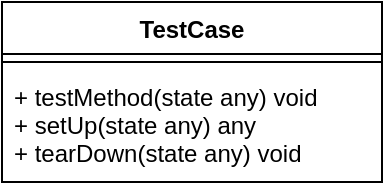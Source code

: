 <mxfile version="15.8.4" type="device"><diagram id="C5RBs43oDa-KdzZeNtuy" name="Page-1"><mxGraphModel dx="491" dy="300" grid="1" gridSize="10" guides="1" tooltips="1" connect="1" arrows="1" fold="1" page="1" pageScale="1" pageWidth="827" pageHeight="1169" math="0" shadow="0"><root><mxCell id="WIyWlLk6GJQsqaUBKTNV-0"/><mxCell id="WIyWlLk6GJQsqaUBKTNV-1" parent="WIyWlLk6GJQsqaUBKTNV-0"/><mxCell id="MgewRJzz8xoM_51FKp4E-0" value="TestCase" style="swimlane;fontStyle=1;align=center;verticalAlign=top;childLayout=stackLayout;horizontal=1;startSize=26;horizontalStack=0;resizeParent=1;resizeParentMax=0;resizeLast=0;collapsible=1;marginBottom=0;" vertex="1" parent="WIyWlLk6GJQsqaUBKTNV-1"><mxGeometry x="30" y="60" width="190" height="90" as="geometry"/></mxCell><mxCell id="MgewRJzz8xoM_51FKp4E-2" value="" style="line;strokeWidth=1;fillColor=none;align=left;verticalAlign=middle;spacingTop=-1;spacingLeft=3;spacingRight=3;rotatable=0;labelPosition=right;points=[];portConstraint=eastwest;" vertex="1" parent="MgewRJzz8xoM_51FKp4E-0"><mxGeometry y="26" width="190" height="8" as="geometry"/></mxCell><mxCell id="MgewRJzz8xoM_51FKp4E-3" value="+ testMethod(state any) void&#10;+ setUp(state any) any&#10;+ tearDown(state any) void " style="text;strokeColor=none;fillColor=none;align=left;verticalAlign=top;spacingLeft=4;spacingRight=4;overflow=hidden;rotatable=0;points=[[0,0.5],[1,0.5]];portConstraint=eastwest;" vertex="1" parent="MgewRJzz8xoM_51FKp4E-0"><mxGeometry y="34" width="190" height="56" as="geometry"/></mxCell></root></mxGraphModel></diagram></mxfile>